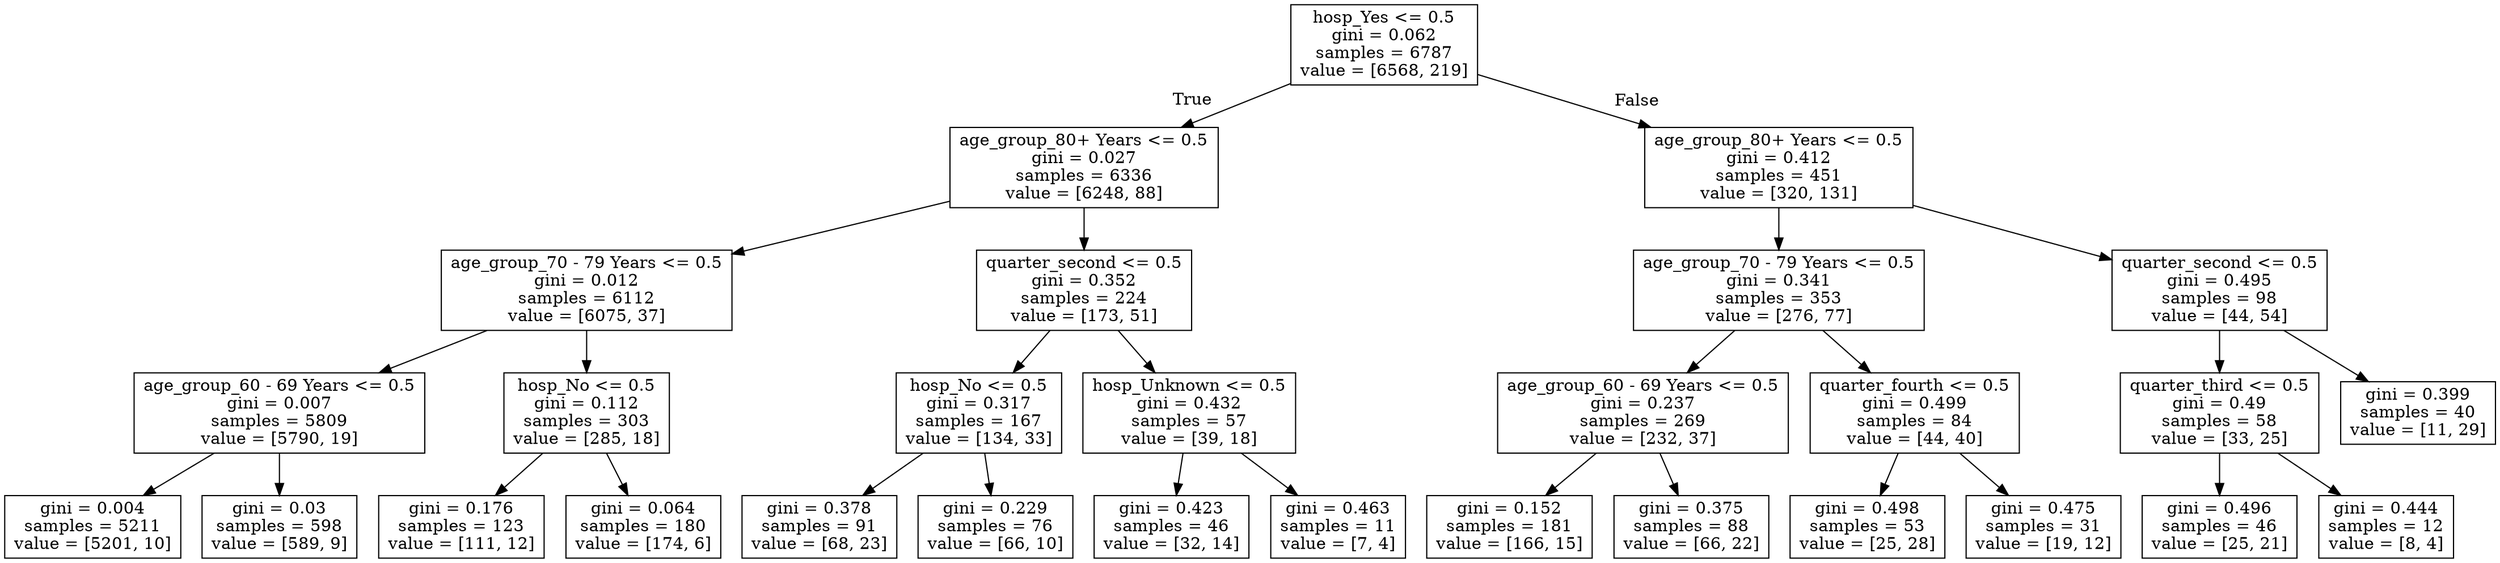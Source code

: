 digraph Tree {
node [shape=box] ;
0 [label="hosp_Yes <= 0.5\ngini = 0.062\nsamples = 6787\nvalue = [6568, 219]"] ;
1 [label="age_group_80+ Years <= 0.5\ngini = 0.027\nsamples = 6336\nvalue = [6248, 88]"] ;
0 -> 1 [labeldistance=2.5, labelangle=45, headlabel="True"] ;
2 [label="age_group_70 - 79 Years <= 0.5\ngini = 0.012\nsamples = 6112\nvalue = [6075, 37]"] ;
1 -> 2 ;
3 [label="age_group_60 - 69 Years <= 0.5\ngini = 0.007\nsamples = 5809\nvalue = [5790, 19]"] ;
2 -> 3 ;
4 [label="gini = 0.004\nsamples = 5211\nvalue = [5201, 10]"] ;
3 -> 4 ;
5 [label="gini = 0.03\nsamples = 598\nvalue = [589, 9]"] ;
3 -> 5 ;
6 [label="hosp_No <= 0.5\ngini = 0.112\nsamples = 303\nvalue = [285, 18]"] ;
2 -> 6 ;
7 [label="gini = 0.176\nsamples = 123\nvalue = [111, 12]"] ;
6 -> 7 ;
8 [label="gini = 0.064\nsamples = 180\nvalue = [174, 6]"] ;
6 -> 8 ;
9 [label="quarter_second <= 0.5\ngini = 0.352\nsamples = 224\nvalue = [173, 51]"] ;
1 -> 9 ;
10 [label="hosp_No <= 0.5\ngini = 0.317\nsamples = 167\nvalue = [134, 33]"] ;
9 -> 10 ;
11 [label="gini = 0.378\nsamples = 91\nvalue = [68, 23]"] ;
10 -> 11 ;
12 [label="gini = 0.229\nsamples = 76\nvalue = [66, 10]"] ;
10 -> 12 ;
13 [label="hosp_Unknown <= 0.5\ngini = 0.432\nsamples = 57\nvalue = [39, 18]"] ;
9 -> 13 ;
14 [label="gini = 0.423\nsamples = 46\nvalue = [32, 14]"] ;
13 -> 14 ;
15 [label="gini = 0.463\nsamples = 11\nvalue = [7, 4]"] ;
13 -> 15 ;
16 [label="age_group_80+ Years <= 0.5\ngini = 0.412\nsamples = 451\nvalue = [320, 131]"] ;
0 -> 16 [labeldistance=2.5, labelangle=-45, headlabel="False"] ;
17 [label="age_group_70 - 79 Years <= 0.5\ngini = 0.341\nsamples = 353\nvalue = [276, 77]"] ;
16 -> 17 ;
18 [label="age_group_60 - 69 Years <= 0.5\ngini = 0.237\nsamples = 269\nvalue = [232, 37]"] ;
17 -> 18 ;
19 [label="gini = 0.152\nsamples = 181\nvalue = [166, 15]"] ;
18 -> 19 ;
20 [label="gini = 0.375\nsamples = 88\nvalue = [66, 22]"] ;
18 -> 20 ;
21 [label="quarter_fourth <= 0.5\ngini = 0.499\nsamples = 84\nvalue = [44, 40]"] ;
17 -> 21 ;
22 [label="gini = 0.498\nsamples = 53\nvalue = [25, 28]"] ;
21 -> 22 ;
23 [label="gini = 0.475\nsamples = 31\nvalue = [19, 12]"] ;
21 -> 23 ;
24 [label="quarter_second <= 0.5\ngini = 0.495\nsamples = 98\nvalue = [44, 54]"] ;
16 -> 24 ;
25 [label="quarter_third <= 0.5\ngini = 0.49\nsamples = 58\nvalue = [33, 25]"] ;
24 -> 25 ;
26 [label="gini = 0.496\nsamples = 46\nvalue = [25, 21]"] ;
25 -> 26 ;
27 [label="gini = 0.444\nsamples = 12\nvalue = [8, 4]"] ;
25 -> 27 ;
28 [label="gini = 0.399\nsamples = 40\nvalue = [11, 29]"] ;
24 -> 28 ;
}